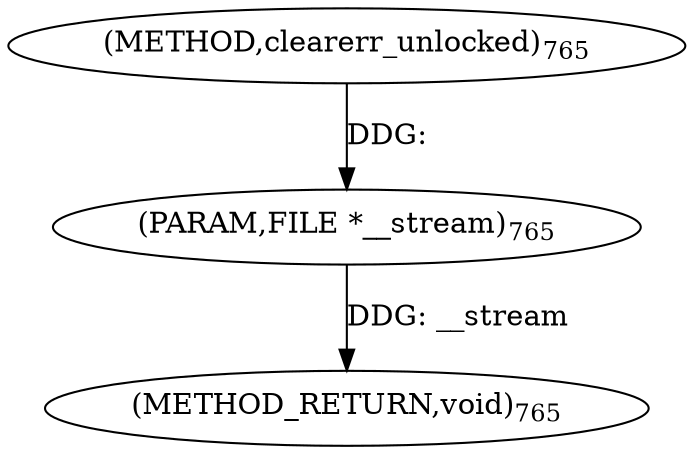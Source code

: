 digraph "clearerr_unlocked" {  
"30293" [label = <(METHOD,clearerr_unlocked)<SUB>765</SUB>> ]
"30295" [label = <(METHOD_RETURN,void)<SUB>765</SUB>> ]
"30294" [label = <(PARAM,FILE *__stream)<SUB>765</SUB>> ]
  "30294" -> "30295"  [ label = "DDG: __stream"] 
  "30293" -> "30294"  [ label = "DDG: "] 
}
